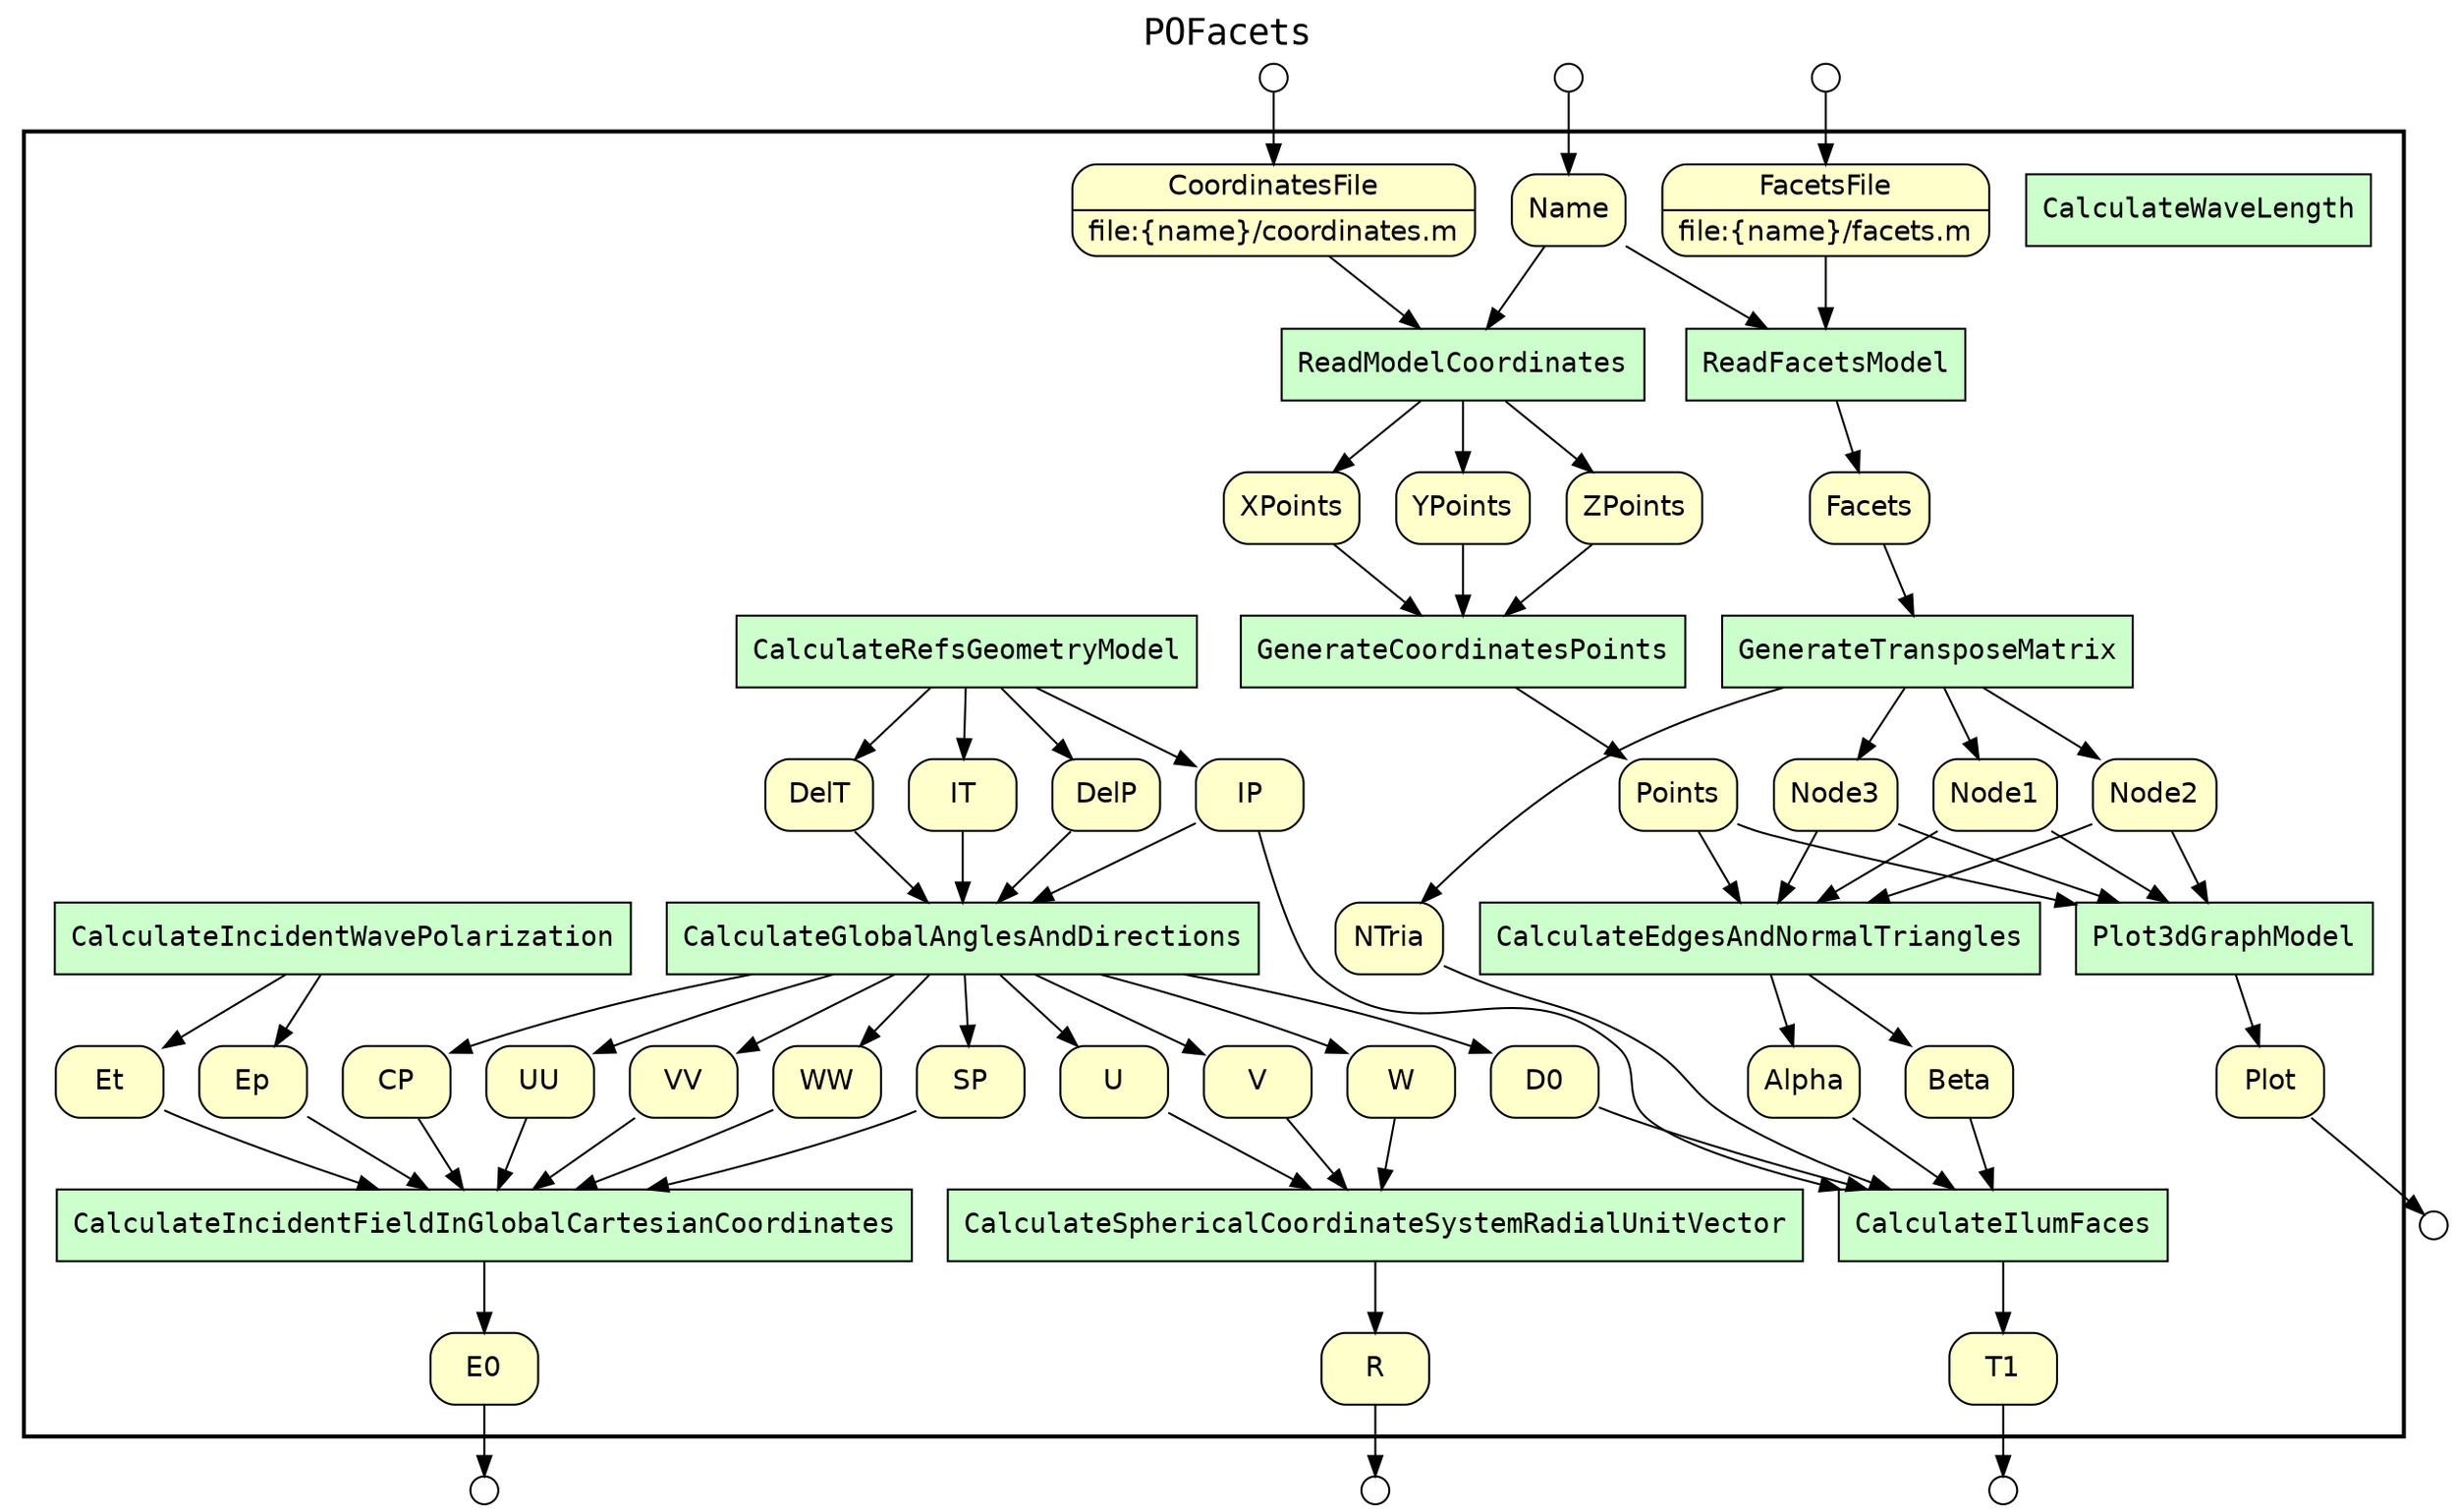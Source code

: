 digraph Workflow {
rankdir=TB
fontname=Courier; fontsize=18; labelloc=t
label=POFacets
subgraph cluster_workflow_box_outer { label=""; color=black; penwidth=2
subgraph cluster_workflow_box_inner { label=""; color=white
node[shape=box style=filled fillcolor="#CCFFCC" peripheries=1 fontname=Courier]
CalculateWaveLength
CalculateIncidentWavePolarization
ReadModelCoordinates
ReadFacetsModel
GenerateTransposeMatrix
GenerateCoordinatesPoints
Plot3dGraphModel
CalculateRefsGeometryModel
CalculateEdgesAndNormalTriangles
CalculateGlobalAnglesAndDirections
CalculateSphericalCoordinateSystemRadialUnitVector
CalculateIncidentFieldInGlobalCartesianCoordinates
CalculateIlumFaces
node[shape=box style="rounded,filled" fillcolor="#FFFFCC" peripheries=1 fontname=Helvetica]
Plot
E0
T1
R
Name
CoordinatesFile [shape=record rankdir=LR label="{<f0> CoordinatesFile |<f1> file\:\{name\}/coordinates.m}"];
FacetsFile [shape=record rankdir=LR label="{<f0> FacetsFile |<f1> file\:\{name\}/facets.m}"];
Facets
XPoints
YPoints
ZPoints
Node1
Node2
Node3
Points
IP
IT
DelP
DelT
U
V
W
UU
VV
WW
Et
Ep
SP
CP
NTria
D0
Alpha
Beta
node[shape=box style="rounded,filled" fillcolor="#FCFCFC" peripheries=1 fontname=Helvetica]
CalculateIncidentWavePolarization -> Et
CalculateIncidentWavePolarization -> Ep
ReadModelCoordinates -> XPoints
ReadModelCoordinates -> YPoints
ReadModelCoordinates -> ZPoints
Name -> ReadModelCoordinates
CoordinatesFile -> ReadModelCoordinates
ReadFacetsModel -> Facets
Name -> ReadFacetsModel
FacetsFile -> ReadFacetsModel
GenerateTransposeMatrix -> Node1
GenerateTransposeMatrix -> Node2
GenerateTransposeMatrix -> Node3
GenerateTransposeMatrix -> NTria
Facets -> GenerateTransposeMatrix
GenerateCoordinatesPoints -> Points
XPoints -> GenerateCoordinatesPoints
YPoints -> GenerateCoordinatesPoints
ZPoints -> GenerateCoordinatesPoints
Plot3dGraphModel -> Plot
Node1 -> Plot3dGraphModel
Node2 -> Plot3dGraphModel
Node3 -> Plot3dGraphModel
Points -> Plot3dGraphModel
CalculateRefsGeometryModel -> IT
CalculateRefsGeometryModel -> IP
CalculateRefsGeometryModel -> DelP
CalculateRefsGeometryModel -> DelT
CalculateEdgesAndNormalTriangles -> Beta
CalculateEdgesAndNormalTriangles -> Alpha
Node1 -> CalculateEdgesAndNormalTriangles
Node2 -> CalculateEdgesAndNormalTriangles
Node3 -> CalculateEdgesAndNormalTriangles
Points -> CalculateEdgesAndNormalTriangles
CalculateGlobalAnglesAndDirections -> U
CalculateGlobalAnglesAndDirections -> V
CalculateGlobalAnglesAndDirections -> W
CalculateGlobalAnglesAndDirections -> UU
CalculateGlobalAnglesAndDirections -> VV
CalculateGlobalAnglesAndDirections -> WW
CalculateGlobalAnglesAndDirections -> SP
CalculateGlobalAnglesAndDirections -> CP
CalculateGlobalAnglesAndDirections -> D0
IP -> CalculateGlobalAnglesAndDirections
IT -> CalculateGlobalAnglesAndDirections
DelP -> CalculateGlobalAnglesAndDirections
DelT -> CalculateGlobalAnglesAndDirections
CalculateSphericalCoordinateSystemRadialUnitVector -> R
U -> CalculateSphericalCoordinateSystemRadialUnitVector
V -> CalculateSphericalCoordinateSystemRadialUnitVector
W -> CalculateSphericalCoordinateSystemRadialUnitVector
CalculateIncidentFieldInGlobalCartesianCoordinates -> E0
UU -> CalculateIncidentFieldInGlobalCartesianCoordinates
VV -> CalculateIncidentFieldInGlobalCartesianCoordinates
WW -> CalculateIncidentFieldInGlobalCartesianCoordinates
Et -> CalculateIncidentFieldInGlobalCartesianCoordinates
Ep -> CalculateIncidentFieldInGlobalCartesianCoordinates
SP -> CalculateIncidentFieldInGlobalCartesianCoordinates
CP -> CalculateIncidentFieldInGlobalCartesianCoordinates
CalculateIlumFaces -> T1
NTria -> CalculateIlumFaces
D0 -> CalculateIlumFaces
IP -> CalculateIlumFaces
Alpha -> CalculateIlumFaces
Beta -> CalculateIlumFaces
}}
node[shape=circle style="rounded,filled" fillcolor="#FFFFFF" peripheries=1 fontname=Helvetica width=0.2]
Name_input_port [label=""]
CoordinatesFile_input_port [label=""]
FacetsFile_input_port [label=""]
node[shape=circle style="rounded,filled" fillcolor="#FFFFFF" peripheries=1 fontname=Helvetica width=0.2]
Plot_output_port [label=""]
E0_output_port [label=""]
T1_output_port [label=""]
R_output_port [label=""]
Name_input_port -> Name
CoordinatesFile_input_port -> CoordinatesFile
FacetsFile_input_port -> FacetsFile
Plot -> Plot_output_port
E0 -> E0_output_port
T1 -> T1_output_port
R -> R_output_port
}
